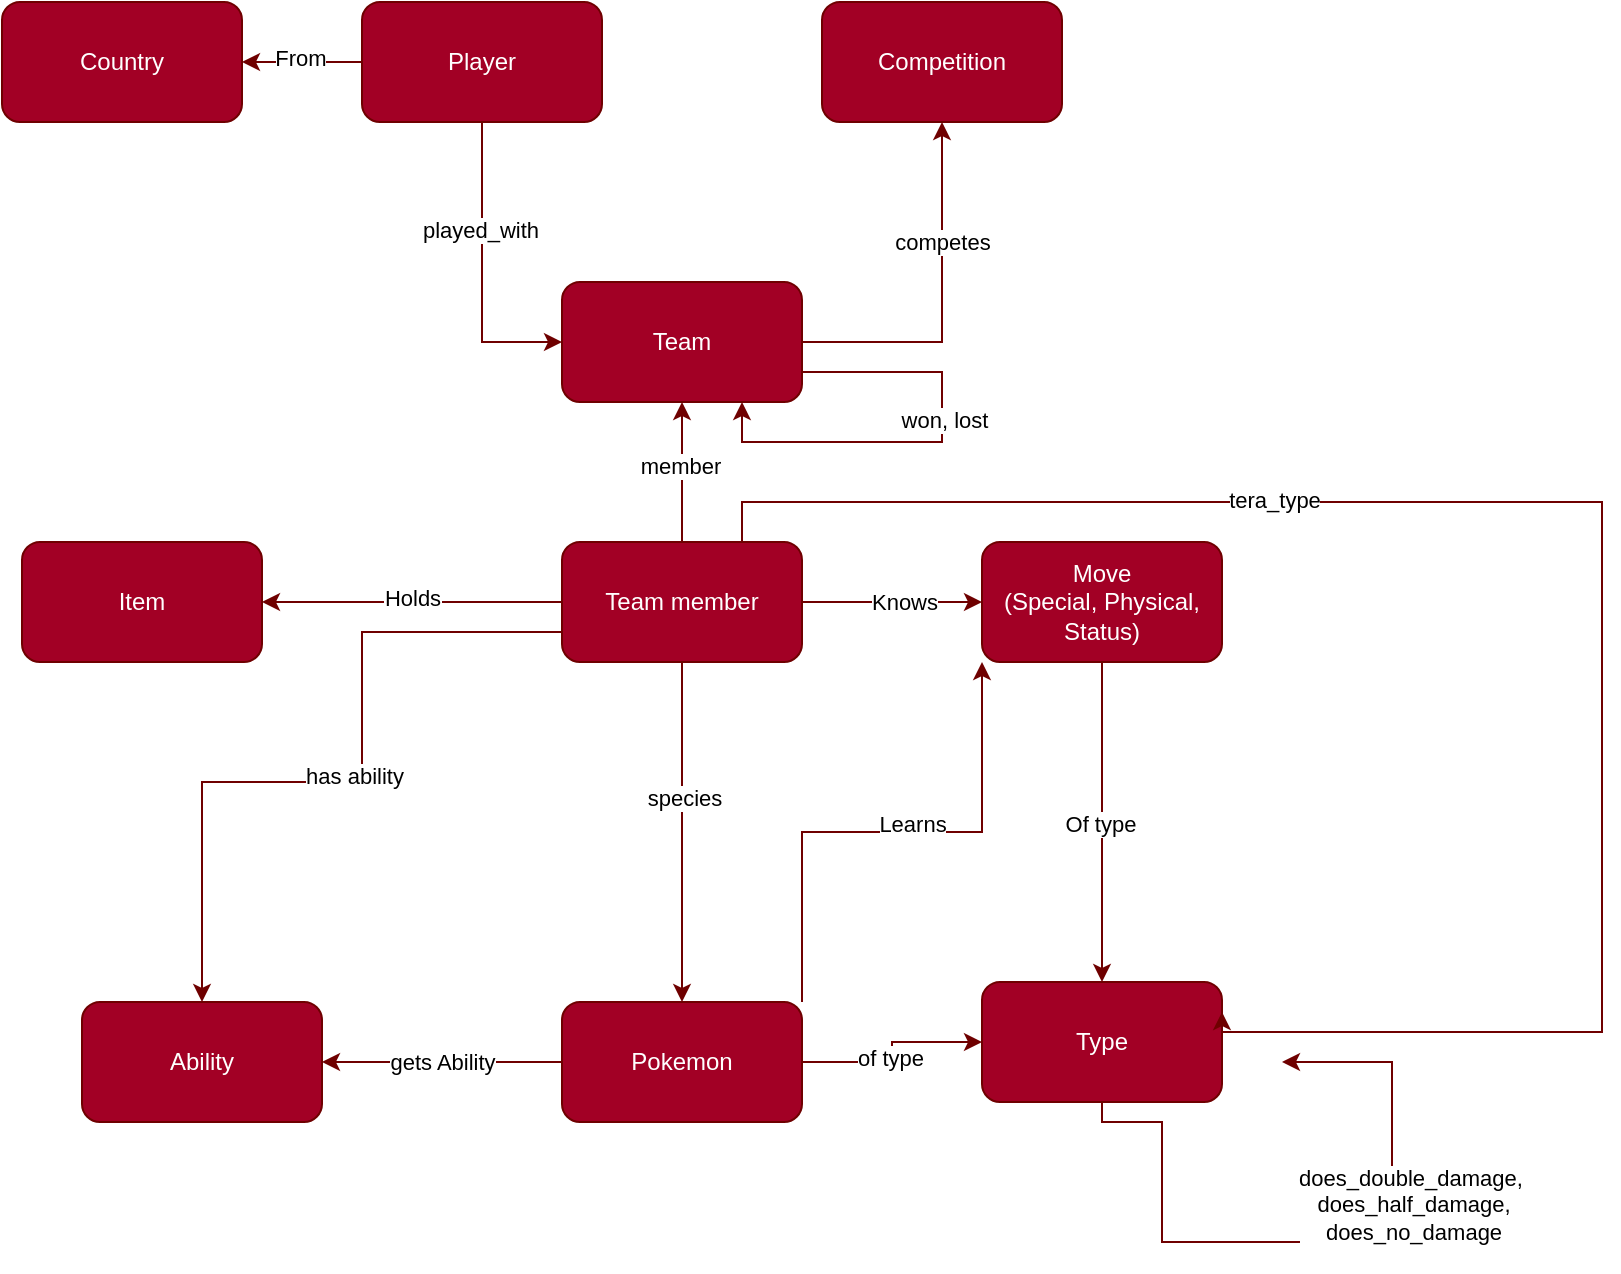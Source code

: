 <mxfile version="24.7.7">
  <diagram name="Page-1" id="CnMJsF_aXhYgnxT5Eioj">
    <mxGraphModel dx="1364" dy="759" grid="1" gridSize="10" guides="1" tooltips="1" connect="1" arrows="1" fold="1" page="1" pageScale="1" pageWidth="850" pageHeight="1100" math="0" shadow="0">
      <root>
        <mxCell id="0" />
        <mxCell id="1" parent="0" />
        <mxCell id="EH5Xe4ztrHVGe37uZus8-4" style="edgeStyle=orthogonalEdgeStyle;rounded=0;orthogonalLoop=1;jettySize=auto;html=1;entryX=0;entryY=0.5;entryDx=0;entryDy=0;fillColor=#a20025;strokeColor=#6F0000;" parent="1" source="EH5Xe4ztrHVGe37uZus8-1" target="EH5Xe4ztrHVGe37uZus8-3" edge="1">
          <mxGeometry relative="1" as="geometry" />
        </mxCell>
        <mxCell id="EH5Xe4ztrHVGe37uZus8-5" value="played_with" style="edgeLabel;html=1;align=center;verticalAlign=middle;resizable=0;points=[];" parent="EH5Xe4ztrHVGe37uZus8-4" vertex="1" connectable="0">
          <mxGeometry x="-0.28" y="-1" relative="1" as="geometry">
            <mxPoint as="offset" />
          </mxGeometry>
        </mxCell>
        <mxCell id="EH5Xe4ztrHVGe37uZus8-45" style="edgeStyle=orthogonalEdgeStyle;rounded=0;orthogonalLoop=1;jettySize=auto;html=1;exitX=1;exitY=0.75;exitDx=0;exitDy=0;fillColor=#a20025;strokeColor=#6F0000;entryX=0.75;entryY=1;entryDx=0;entryDy=0;" parent="1" source="EH5Xe4ztrHVGe37uZus8-3" target="EH5Xe4ztrHVGe37uZus8-3" edge="1">
          <mxGeometry relative="1" as="geometry">
            <Array as="points">
              <mxPoint x="490" y="235" />
              <mxPoint x="490" y="270" />
              <mxPoint x="390" y="270" />
            </Array>
          </mxGeometry>
        </mxCell>
        <mxCell id="EH5Xe4ztrHVGe37uZus8-46" value="won, lost" style="edgeLabel;html=1;align=center;verticalAlign=middle;resizable=0;points=[];" parent="EH5Xe4ztrHVGe37uZus8-45" vertex="1" connectable="0">
          <mxGeometry x="-0.168" y="1" relative="1" as="geometry">
            <mxPoint as="offset" />
          </mxGeometry>
        </mxCell>
        <mxCell id="EH5Xe4ztrHVGe37uZus8-67" style="edgeStyle=orthogonalEdgeStyle;rounded=0;orthogonalLoop=1;jettySize=auto;html=1;entryX=1;entryY=0.5;entryDx=0;entryDy=0;fillColor=#a20025;strokeColor=#6F0000;" parent="1" source="EH5Xe4ztrHVGe37uZus8-1" target="EH5Xe4ztrHVGe37uZus8-66" edge="1">
          <mxGeometry relative="1" as="geometry" />
        </mxCell>
        <mxCell id="EH5Xe4ztrHVGe37uZus8-68" value="From" style="edgeLabel;html=1;align=center;verticalAlign=middle;resizable=0;points=[];" parent="EH5Xe4ztrHVGe37uZus8-67" vertex="1" connectable="0">
          <mxGeometry x="0.039" y="-2" relative="1" as="geometry">
            <mxPoint as="offset" />
          </mxGeometry>
        </mxCell>
        <mxCell id="EH5Xe4ztrHVGe37uZus8-1" value="Player" style="rounded=1;whiteSpace=wrap;html=1;fillColor=#a20025;fontColor=#ffffff;strokeColor=#6F0000;" parent="1" vertex="1">
          <mxGeometry x="200" y="50" width="120" height="60" as="geometry" />
        </mxCell>
        <mxCell id="EH5Xe4ztrHVGe37uZus8-2" value="Competition" style="rounded=1;whiteSpace=wrap;html=1;fillColor=#a20025;fontColor=#ffffff;strokeColor=#6F0000;" parent="1" vertex="1">
          <mxGeometry x="430" y="50" width="120" height="60" as="geometry" />
        </mxCell>
        <mxCell id="EH5Xe4ztrHVGe37uZus8-8" style="edgeStyle=orthogonalEdgeStyle;rounded=0;orthogonalLoop=1;jettySize=auto;html=1;fillColor=#a20025;strokeColor=#6F0000;" parent="1" source="EH5Xe4ztrHVGe37uZus8-3" target="EH5Xe4ztrHVGe37uZus8-2" edge="1">
          <mxGeometry relative="1" as="geometry" />
        </mxCell>
        <mxCell id="EH5Xe4ztrHVGe37uZus8-9" value="competes" style="edgeLabel;html=1;align=center;verticalAlign=middle;resizable=0;points=[];" parent="EH5Xe4ztrHVGe37uZus8-8" vertex="1" connectable="0">
          <mxGeometry x="0.256" relative="1" as="geometry">
            <mxPoint y="-7" as="offset" />
          </mxGeometry>
        </mxCell>
        <mxCell id="EH5Xe4ztrHVGe37uZus8-3" value="Team" style="rounded=1;whiteSpace=wrap;html=1;fillColor=#a20025;fontColor=#ffffff;strokeColor=#6F0000;" parent="1" vertex="1">
          <mxGeometry x="300" y="190" width="120" height="60" as="geometry" />
        </mxCell>
        <mxCell id="EH5Xe4ztrHVGe37uZus8-14" style="edgeStyle=orthogonalEdgeStyle;rounded=0;orthogonalLoop=1;jettySize=auto;html=1;entryX=0;entryY=0.5;entryDx=0;entryDy=0;fillColor=#a20025;strokeColor=#6F0000;" parent="1" source="EH5Xe4ztrHVGe37uZus8-10" target="EH5Xe4ztrHVGe37uZus8-13" edge="1">
          <mxGeometry relative="1" as="geometry" />
        </mxCell>
        <mxCell id="EH5Xe4ztrHVGe37uZus8-15" value="of type" style="edgeLabel;html=1;align=center;verticalAlign=middle;resizable=0;points=[];" parent="EH5Xe4ztrHVGe37uZus8-14" vertex="1" connectable="0">
          <mxGeometry x="-0.056" y="1" relative="1" as="geometry">
            <mxPoint as="offset" />
          </mxGeometry>
        </mxCell>
        <mxCell id="EH5Xe4ztrHVGe37uZus8-23" value="gets Ability" style="edgeStyle=orthogonalEdgeStyle;rounded=0;orthogonalLoop=1;jettySize=auto;html=1;fillColor=#a20025;strokeColor=#6F0000;" parent="1" source="EH5Xe4ztrHVGe37uZus8-10" target="EH5Xe4ztrHVGe37uZus8-22" edge="1">
          <mxGeometry relative="1" as="geometry" />
        </mxCell>
        <mxCell id="EH5Xe4ztrHVGe37uZus8-10" value="Pokemon" style="rounded=1;whiteSpace=wrap;html=1;fillColor=#a20025;fontColor=#ffffff;strokeColor=#6F0000;" parent="1" vertex="1">
          <mxGeometry x="300" y="550" width="120" height="60" as="geometry" />
        </mxCell>
        <mxCell id="EH5Xe4ztrHVGe37uZus8-13" value="Type" style="rounded=1;whiteSpace=wrap;html=1;fillColor=#a20025;fontColor=#ffffff;strokeColor=#6F0000;" parent="1" vertex="1">
          <mxGeometry x="510" y="540" width="120" height="60" as="geometry" />
        </mxCell>
        <mxCell id="EH5Xe4ztrHVGe37uZus8-48" style="edgeStyle=orthogonalEdgeStyle;rounded=0;orthogonalLoop=1;jettySize=auto;html=1;fillColor=#a20025;strokeColor=#6F0000;" parent="1" source="EH5Xe4ztrHVGe37uZus8-16" target="EH5Xe4ztrHVGe37uZus8-13" edge="1">
          <mxGeometry relative="1" as="geometry" />
        </mxCell>
        <mxCell id="EH5Xe4ztrHVGe37uZus8-49" value="Of type" style="edgeLabel;html=1;align=center;verticalAlign=middle;resizable=0;points=[];" parent="EH5Xe4ztrHVGe37uZus8-48" vertex="1" connectable="0">
          <mxGeometry x="0.012" y="-1" relative="1" as="geometry">
            <mxPoint as="offset" />
          </mxGeometry>
        </mxCell>
        <mxCell id="EH5Xe4ztrHVGe37uZus8-52" style="edgeStyle=orthogonalEdgeStyle;rounded=0;orthogonalLoop=1;jettySize=auto;html=1;exitX=0;exitY=1;exitDx=0;exitDy=0;entryX=1;entryY=0;entryDx=0;entryDy=0;endArrow=none;endFill=0;startArrow=classic;startFill=1;fillColor=#a20025;strokeColor=#6F0000;" parent="1" source="EH5Xe4ztrHVGe37uZus8-16" target="EH5Xe4ztrHVGe37uZus8-10" edge="1">
          <mxGeometry relative="1" as="geometry" />
        </mxCell>
        <mxCell id="EH5Xe4ztrHVGe37uZus8-53" value="Learns" style="edgeLabel;html=1;align=center;verticalAlign=middle;resizable=0;points=[];" parent="EH5Xe4ztrHVGe37uZus8-52" vertex="1" connectable="0">
          <mxGeometry x="-0.076" y="-4" relative="1" as="geometry">
            <mxPoint as="offset" />
          </mxGeometry>
        </mxCell>
        <mxCell id="EH5Xe4ztrHVGe37uZus8-16" value="Move&lt;div&gt;(Special, Physical, Status)&lt;/div&gt;" style="rounded=1;whiteSpace=wrap;html=1;fillColor=#a20025;fontColor=#ffffff;strokeColor=#6F0000;" parent="1" vertex="1">
          <mxGeometry x="510" y="320" width="120" height="60" as="geometry" />
        </mxCell>
        <mxCell id="EH5Xe4ztrHVGe37uZus8-22" value="Ability" style="rounded=1;whiteSpace=wrap;html=1;fillColor=#a20025;fontColor=#ffffff;strokeColor=#6F0000;" parent="1" vertex="1">
          <mxGeometry x="60" y="550" width="120" height="60" as="geometry" />
        </mxCell>
        <mxCell id="EH5Xe4ztrHVGe37uZus8-24" value="Item" style="rounded=1;whiteSpace=wrap;html=1;fillColor=#a20025;fontColor=#ffffff;strokeColor=#6F0000;" parent="1" vertex="1">
          <mxGeometry x="30" y="320" width="120" height="60" as="geometry" />
        </mxCell>
        <mxCell id="EH5Xe4ztrHVGe37uZus8-29" style="edgeStyle=orthogonalEdgeStyle;rounded=0;orthogonalLoop=1;jettySize=auto;html=1;entryX=1;entryY=0.5;entryDx=0;entryDy=0;exitX=0.5;exitY=1;exitDx=0;exitDy=0;fillColor=#a20025;strokeColor=#6F0000;" parent="1" source="EH5Xe4ztrHVGe37uZus8-13" edge="1">
          <mxGeometry relative="1" as="geometry">
            <mxPoint x="600" y="550" as="sourcePoint" />
            <mxPoint x="660" y="580" as="targetPoint" />
            <Array as="points">
              <mxPoint x="600" y="610" />
              <mxPoint x="600" y="670" />
              <mxPoint x="715" y="670" />
              <mxPoint x="715" y="580" />
            </Array>
          </mxGeometry>
        </mxCell>
        <mxCell id="EH5Xe4ztrHVGe37uZus8-30" value="does_double_damage,&lt;div&gt;&amp;nbsp;does_half_damage,&lt;/div&gt;&lt;div&gt;&amp;nbsp;does_no_damage&lt;div&gt;&lt;br&gt;&lt;/div&gt;&lt;/div&gt;" style="edgeLabel;html=1;align=center;verticalAlign=middle;resizable=0;points=[];" parent="EH5Xe4ztrHVGe37uZus8-29" vertex="1" connectable="0">
          <mxGeometry x="0.282" y="-2" relative="1" as="geometry">
            <mxPoint x="7" y="4" as="offset" />
          </mxGeometry>
        </mxCell>
        <mxCell id="EH5Xe4ztrHVGe37uZus8-32" style="edgeStyle=orthogonalEdgeStyle;rounded=0;orthogonalLoop=1;jettySize=auto;html=1;entryX=1;entryY=0.5;entryDx=0;entryDy=0;fillColor=#a20025;strokeColor=#6F0000;" parent="1" source="EH5Xe4ztrHVGe37uZus8-31" target="EH5Xe4ztrHVGe37uZus8-24" edge="1">
          <mxGeometry relative="1" as="geometry">
            <Array as="points">
              <mxPoint x="260" y="350" />
              <mxPoint x="260" y="350" />
            </Array>
          </mxGeometry>
        </mxCell>
        <mxCell id="EH5Xe4ztrHVGe37uZus8-33" value="Holds" style="edgeLabel;html=1;align=center;verticalAlign=middle;resizable=0;points=[];" parent="EH5Xe4ztrHVGe37uZus8-32" vertex="1" connectable="0">
          <mxGeometry y="-2" relative="1" as="geometry">
            <mxPoint as="offset" />
          </mxGeometry>
        </mxCell>
        <mxCell id="EH5Xe4ztrHVGe37uZus8-34" style="edgeStyle=orthogonalEdgeStyle;rounded=0;orthogonalLoop=1;jettySize=auto;html=1;entryX=0.5;entryY=1;entryDx=0;entryDy=0;fillColor=#a20025;strokeColor=#6F0000;" parent="1" source="EH5Xe4ztrHVGe37uZus8-31" target="EH5Xe4ztrHVGe37uZus8-3" edge="1">
          <mxGeometry relative="1" as="geometry" />
        </mxCell>
        <mxCell id="EH5Xe4ztrHVGe37uZus8-35" value="member" style="edgeLabel;html=1;align=center;verticalAlign=middle;resizable=0;points=[];" parent="EH5Xe4ztrHVGe37uZus8-34" vertex="1" connectable="0">
          <mxGeometry x="0.086" y="1" relative="1" as="geometry">
            <mxPoint as="offset" />
          </mxGeometry>
        </mxCell>
        <mxCell id="EH5Xe4ztrHVGe37uZus8-36" style="edgeStyle=orthogonalEdgeStyle;rounded=0;orthogonalLoop=1;jettySize=auto;html=1;entryX=0.5;entryY=0;entryDx=0;entryDy=0;fillColor=#a20025;strokeColor=#6F0000;" parent="1" source="EH5Xe4ztrHVGe37uZus8-31" target="EH5Xe4ztrHVGe37uZus8-10" edge="1">
          <mxGeometry relative="1" as="geometry" />
        </mxCell>
        <mxCell id="EH5Xe4ztrHVGe37uZus8-37" value="species" style="edgeLabel;html=1;align=center;verticalAlign=middle;resizable=0;points=[];" parent="EH5Xe4ztrHVGe37uZus8-36" vertex="1" connectable="0">
          <mxGeometry x="-0.2" y="1" relative="1" as="geometry">
            <mxPoint as="offset" />
          </mxGeometry>
        </mxCell>
        <mxCell id="EH5Xe4ztrHVGe37uZus8-38" style="edgeStyle=orthogonalEdgeStyle;rounded=0;orthogonalLoop=1;jettySize=auto;html=1;exitX=0;exitY=0.75;exitDx=0;exitDy=0;entryX=0.5;entryY=0;entryDx=0;entryDy=0;fillColor=#a20025;strokeColor=#6F0000;" parent="1" source="EH5Xe4ztrHVGe37uZus8-31" target="EH5Xe4ztrHVGe37uZus8-22" edge="1">
          <mxGeometry relative="1" as="geometry">
            <Array as="points">
              <mxPoint x="200" y="365" />
              <mxPoint x="200" y="440" />
              <mxPoint x="120" y="440" />
            </Array>
          </mxGeometry>
        </mxCell>
        <mxCell id="EH5Xe4ztrHVGe37uZus8-39" value="has ability" style="edgeLabel;html=1;align=center;verticalAlign=middle;resizable=0;points=[];" parent="EH5Xe4ztrHVGe37uZus8-38" vertex="1" connectable="0">
          <mxGeometry x="-0.057" y="-4" relative="1" as="geometry">
            <mxPoint as="offset" />
          </mxGeometry>
        </mxCell>
        <mxCell id="EH5Xe4ztrHVGe37uZus8-50" style="edgeStyle=orthogonalEdgeStyle;rounded=0;orthogonalLoop=1;jettySize=auto;html=1;fillColor=#a20025;strokeColor=#6F0000;" parent="1" source="EH5Xe4ztrHVGe37uZus8-31" target="EH5Xe4ztrHVGe37uZus8-16" edge="1">
          <mxGeometry relative="1" as="geometry" />
        </mxCell>
        <mxCell id="EH5Xe4ztrHVGe37uZus8-51" value="Knows" style="edgeLabel;html=1;align=center;verticalAlign=middle;resizable=0;points=[];" parent="EH5Xe4ztrHVGe37uZus8-50" vertex="1" connectable="0">
          <mxGeometry x="0.117" relative="1" as="geometry">
            <mxPoint as="offset" />
          </mxGeometry>
        </mxCell>
        <mxCell id="EH5Xe4ztrHVGe37uZus8-54" style="edgeStyle=orthogonalEdgeStyle;rounded=0;orthogonalLoop=1;jettySize=auto;html=1;exitX=0.75;exitY=0;exitDx=0;exitDy=0;entryX=1;entryY=0.25;entryDx=0;entryDy=0;fillColor=#a20025;strokeColor=#6F0000;" parent="1" source="EH5Xe4ztrHVGe37uZus8-31" target="EH5Xe4ztrHVGe37uZus8-13" edge="1">
          <mxGeometry relative="1" as="geometry">
            <Array as="points">
              <mxPoint x="390" y="300" />
              <mxPoint x="820" y="300" />
              <mxPoint x="820" y="565" />
            </Array>
          </mxGeometry>
        </mxCell>
        <mxCell id="EH5Xe4ztrHVGe37uZus8-55" value="tera_type" style="edgeLabel;html=1;align=center;verticalAlign=middle;resizable=0;points=[];" parent="EH5Xe4ztrHVGe37uZus8-54" vertex="1" connectable="0">
          <mxGeometry x="-0.375" y="1" relative="1" as="geometry">
            <mxPoint as="offset" />
          </mxGeometry>
        </mxCell>
        <mxCell id="EH5Xe4ztrHVGe37uZus8-31" value="Team member" style="rounded=1;whiteSpace=wrap;html=1;fillColor=#a20025;fontColor=#ffffff;strokeColor=#6F0000;" parent="1" vertex="1">
          <mxGeometry x="300" y="320" width="120" height="60" as="geometry" />
        </mxCell>
        <mxCell id="EH5Xe4ztrHVGe37uZus8-66" value="Country" style="rounded=1;whiteSpace=wrap;html=1;fillColor=#a20025;fontColor=#ffffff;strokeColor=#6F0000;" parent="1" vertex="1">
          <mxGeometry x="20" y="50" width="120" height="60" as="geometry" />
        </mxCell>
      </root>
    </mxGraphModel>
  </diagram>
</mxfile>
